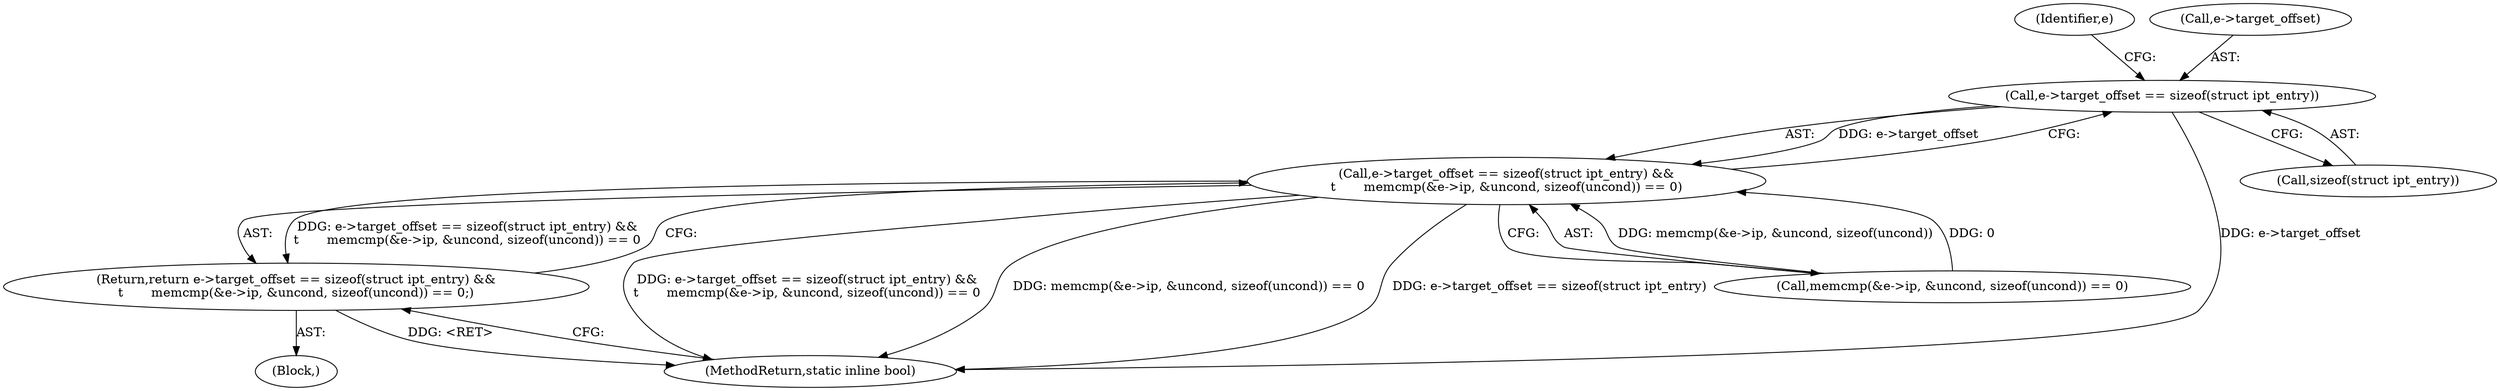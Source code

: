 digraph "0_linux_54d83fc74aa9ec72794373cb47432c5f7fb1a309_7@API" {
"1000106" [label="(Call,e->target_offset == sizeof(struct ipt_entry))"];
"1000105" [label="(Call,e->target_offset == sizeof(struct ipt_entry) &&\n\t       memcmp(&e->ip, &uncond, sizeof(uncond)) == 0)"];
"1000104" [label="(Return,return e->target_offset == sizeof(struct ipt_entry) &&\n\t       memcmp(&e->ip, &uncond, sizeof(uncond)) == 0;)"];
"1000123" [label="(MethodReturn,static inline bool)"];
"1000104" [label="(Return,return e->target_offset == sizeof(struct ipt_entry) &&\n\t       memcmp(&e->ip, &uncond, sizeof(uncond)) == 0;)"];
"1000116" [label="(Identifier,e)"];
"1000110" [label="(Call,sizeof(struct ipt_entry))"];
"1000112" [label="(Call,memcmp(&e->ip, &uncond, sizeof(uncond)) == 0)"];
"1000102" [label="(Block,)"];
"1000105" [label="(Call,e->target_offset == sizeof(struct ipt_entry) &&\n\t       memcmp(&e->ip, &uncond, sizeof(uncond)) == 0)"];
"1000106" [label="(Call,e->target_offset == sizeof(struct ipt_entry))"];
"1000107" [label="(Call,e->target_offset)"];
"1000106" -> "1000105"  [label="AST: "];
"1000106" -> "1000110"  [label="CFG: "];
"1000107" -> "1000106"  [label="AST: "];
"1000110" -> "1000106"  [label="AST: "];
"1000116" -> "1000106"  [label="CFG: "];
"1000105" -> "1000106"  [label="CFG: "];
"1000106" -> "1000123"  [label="DDG: e->target_offset"];
"1000106" -> "1000105"  [label="DDG: e->target_offset"];
"1000105" -> "1000104"  [label="AST: "];
"1000105" -> "1000112"  [label="CFG: "];
"1000112" -> "1000105"  [label="AST: "];
"1000104" -> "1000105"  [label="CFG: "];
"1000105" -> "1000123"  [label="DDG: e->target_offset == sizeof(struct ipt_entry) &&\n\t       memcmp(&e->ip, &uncond, sizeof(uncond)) == 0"];
"1000105" -> "1000123"  [label="DDG: memcmp(&e->ip, &uncond, sizeof(uncond)) == 0"];
"1000105" -> "1000123"  [label="DDG: e->target_offset == sizeof(struct ipt_entry)"];
"1000105" -> "1000104"  [label="DDG: e->target_offset == sizeof(struct ipt_entry) &&\n\t       memcmp(&e->ip, &uncond, sizeof(uncond)) == 0"];
"1000112" -> "1000105"  [label="DDG: memcmp(&e->ip, &uncond, sizeof(uncond))"];
"1000112" -> "1000105"  [label="DDG: 0"];
"1000104" -> "1000102"  [label="AST: "];
"1000123" -> "1000104"  [label="CFG: "];
"1000104" -> "1000123"  [label="DDG: <RET>"];
}
